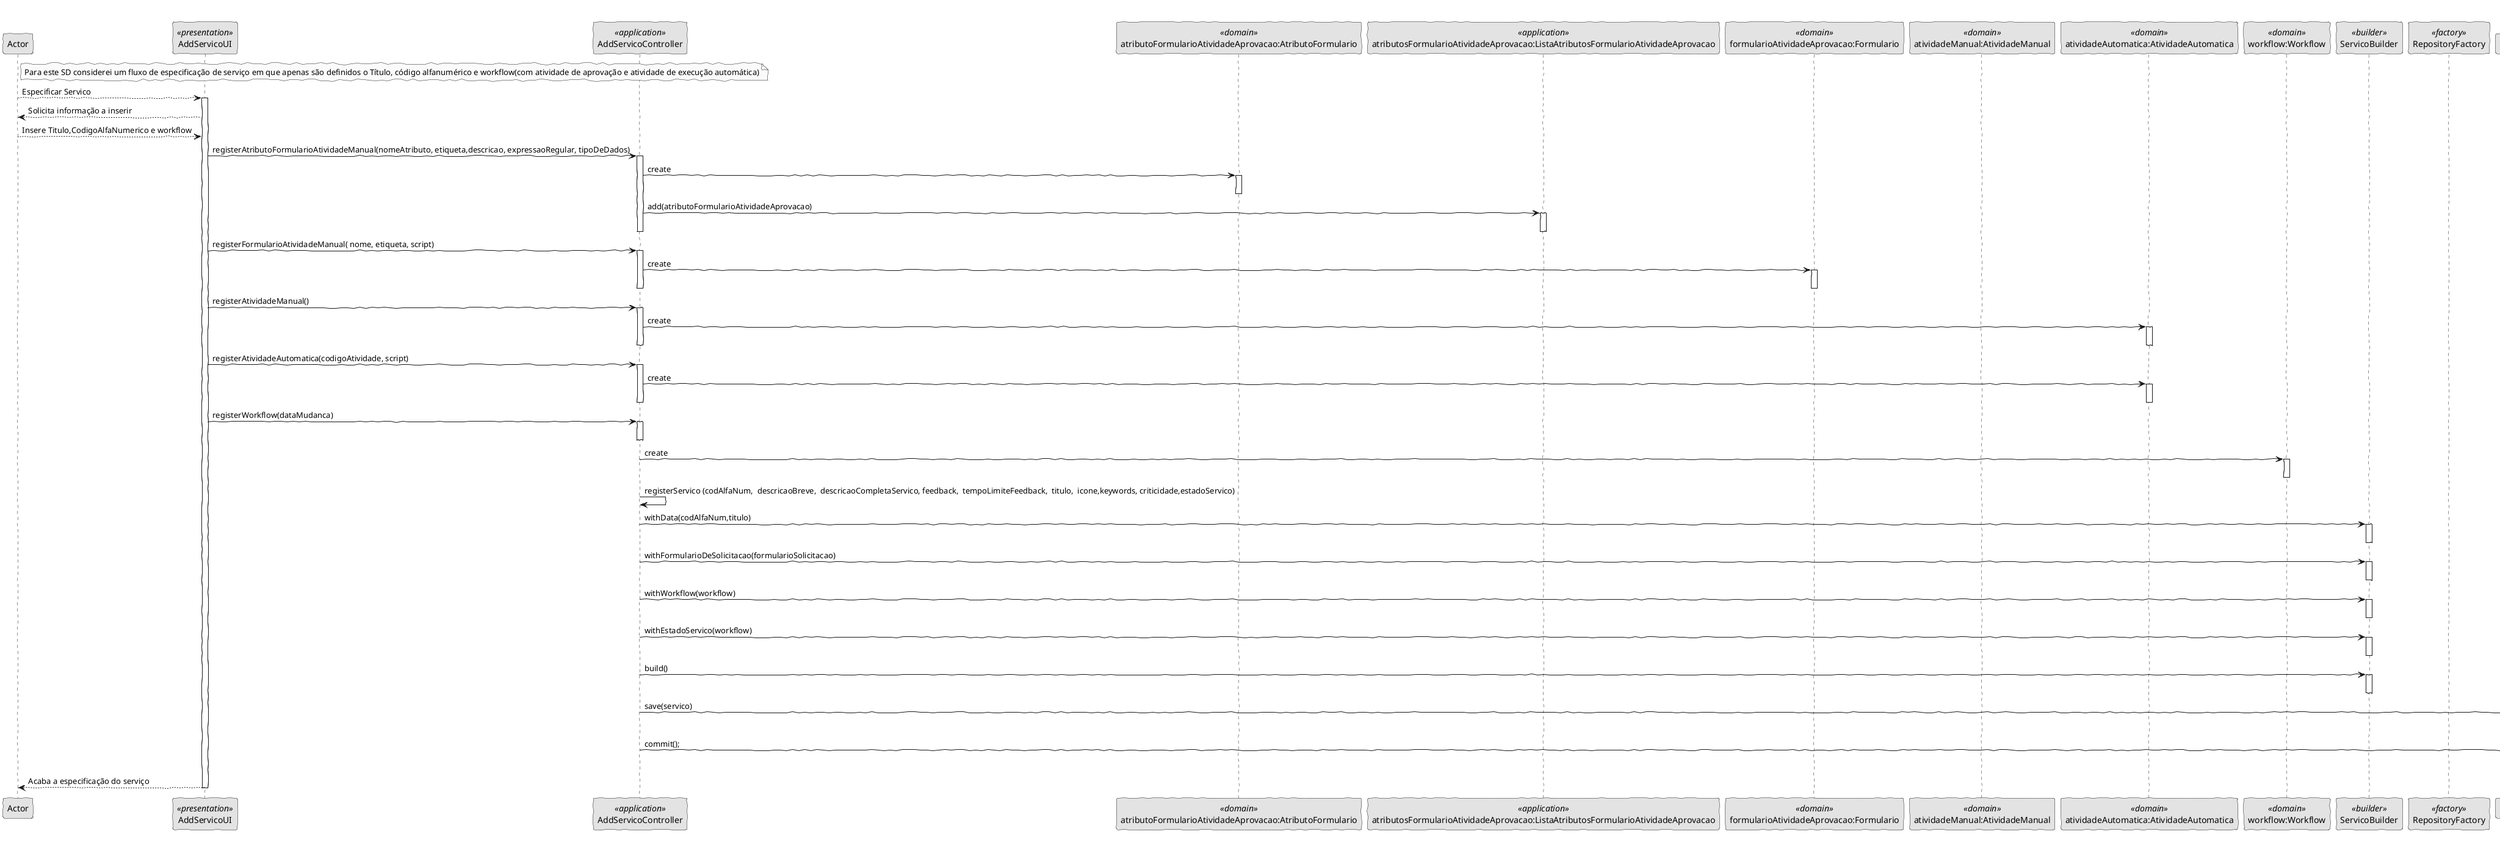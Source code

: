 @startuml
'http://plantuml.com/skinparam.html
skinparam handwritten true
skinparam monochrome true
skinparam packageStyle rect
skinparam defaultFontName FG Virgil
skinparam shadowing false
note right of Actor: Para este SD considerei um fluxo de especificação de serviço em que apenas são definidos o Título, código alfanumérico e workflow(com atividade de aprovação e atividade de execução automática)
actor GSH as Actor
participant AddServicoUI as UI <<presentation>>
participant AddServicoController as Controller <<application>>
participant "atributoFormularioAtividadeAprovacao:AtributoFormulario" as AtributoFormulario <<domain>>
participant "atributosFormularioAtividadeAprovacao:ListaAtributosFormularioAtividadeAprovacao" as LAFAA <<application>>
participant "formularioAtividadeAprovacao:Formulario" as Formulario <<domain>>
participant "atividadeManual:AtividadeManual" as AtividadeManual <<domain>>
participant "atividadeAutomatica:AtividadeAutomatica" as AtividadeAutomatica <<domain>>
participant "workflow:Workflow" as Workflow <<domain>>
participant ServicoBuilder as SB <<builder>>
participant RepositoryFactory as Factory <<factory>>
participant "ctx:TransactionalContext" as TContext
database RepositoryCriticidade as RepositoryCriticidade <<repository>>
database RepositoryAtributoFormulario as RepositoryAtributoFormulario <<repository>>
database RepositoryFormulario as RepositoryFormulario <<repository>>
database RepositoryWorkflow as RepositoryWorkflow <<repository>>
database RepositoryAtividadeManual as RepositoryAtividadeManual<<repository>>
database RepositoryAtividadeAutomatica as RepositoryAtividadeAutomatica <<repository>>
database RepositoryServico as RepositoryServico <<repository>>
participant "servico:Servico" as Servico <<domain>>

Actor --> UI: Especificar Servico
activate UI
    UI --> Actor: Solicita informação a inserir
    Actor --> UI: Insere Titulo,CodigoAlfaNumerico e workflow

    UI -> Controller : registerAtributoFormularioAtividadeManual(nomeAtributo, etiqueta,descricao, expressaoRegular, tipoDeDados)
    activate Controller

    Controller -> AtributoFormulario : create
    activate AtributoFormulario
    deactivate AtributoFormulario

    Controller -> LAFAA :add(atributoFormularioAtividadeAprovacao)
    activate LAFAA
    deactivate LAFAA

    deactivate Controller

    UI -> Controller : registerFormularioAtividadeManual( nome, etiqueta, script)
    activate Controller

    Controller -> Formulario : create
    activate Formulario
    deactivate Formulario

    deactivate Controller

    UI -> Controller : registerAtividadeManual()
    activate Controller

    Controller -> AtividadeAutomatica : create
    activate AtividadeAutomatica
    deactivate AtividadeAutomatica

    deactivate Controller


    UI -> Controller : registerAtividadeAutomatica(codigoAtividade, script)
    activate Controller

    Controller -> AtividadeAutomatica : create
    activate AtividadeAutomatica
    deactivate AtividadeAutomatica

    deactivate Controller

    UI -> Controller : registerWorkflow(dataMudanca)
    activate Controller
    deactivate Controller

    Controller -> Workflow :create
    activate Workflow
    deactivate Workflow

    Controller -> Controller : registerServico (codAlfaNum,  descricaoBreve,  descricaoCompletaServico, feedback,  tempoLimiteFeedback,  titulo,  icone,keywords, criticidade,estadoServico)
        Controller -> SB : withData(codAlfaNum,titulo)
        activate SB
        deactivate SB
        Controller -> SB : withFormularioDeSolicitacao(formularioSolicitacao)
        activate SB
        deactivate SB
        Controller -> SB : withWorkflow(workflow)
        activate SB
        deactivate SB
        Controller -> SB : withEstadoServico(workflow)
        activate SB
        deactivate SB
        Controller -> SB : build()
        activate SB
        deactivate SB

        Controller -> RepositoryServico : save(servico)
        activate RepositoryServico
        deactivate RepositoryServico

        Controller -> TContext: commit();
        activate TContext
        deactivate TContext

    deactivate Controller


        UI-->Actor: Acaba a especificação do serviço
deactivate UI
@enduml
